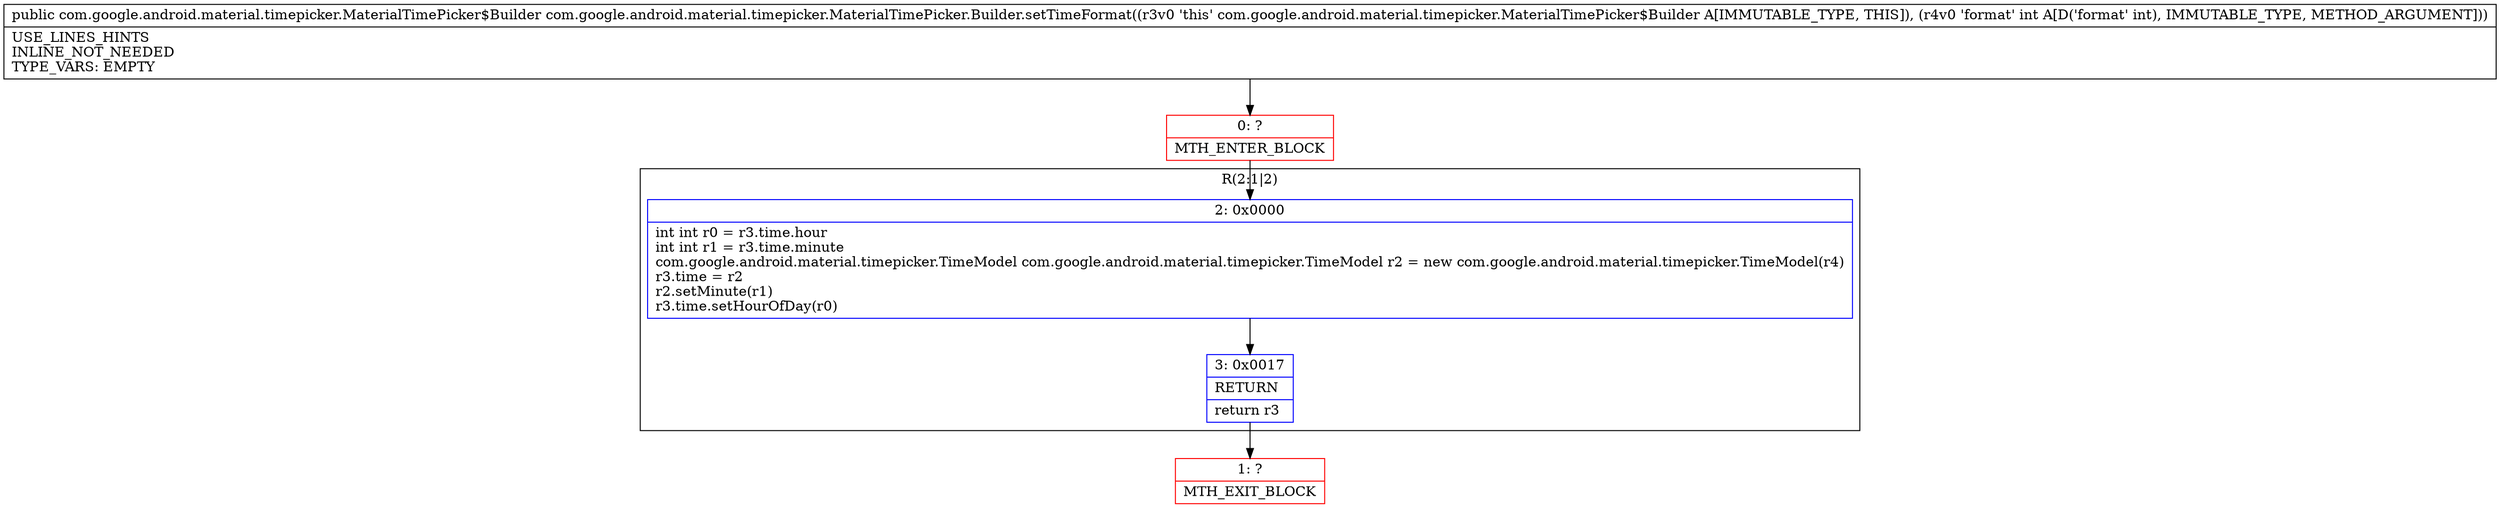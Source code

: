 digraph "CFG forcom.google.android.material.timepicker.MaterialTimePicker.Builder.setTimeFormat(I)Lcom\/google\/android\/material\/timepicker\/MaterialTimePicker$Builder;" {
subgraph cluster_Region_2062308793 {
label = "R(2:1|2)";
node [shape=record,color=blue];
Node_2 [shape=record,label="{2\:\ 0x0000|int int r0 = r3.time.hour\lint int r1 = r3.time.minute\lcom.google.android.material.timepicker.TimeModel com.google.android.material.timepicker.TimeModel r2 = new com.google.android.material.timepicker.TimeModel(r4)\lr3.time = r2\lr2.setMinute(r1)\lr3.time.setHourOfDay(r0)\l}"];
Node_3 [shape=record,label="{3\:\ 0x0017|RETURN\l|return r3\l}"];
}
Node_0 [shape=record,color=red,label="{0\:\ ?|MTH_ENTER_BLOCK\l}"];
Node_1 [shape=record,color=red,label="{1\:\ ?|MTH_EXIT_BLOCK\l}"];
MethodNode[shape=record,label="{public com.google.android.material.timepicker.MaterialTimePicker$Builder com.google.android.material.timepicker.MaterialTimePicker.Builder.setTimeFormat((r3v0 'this' com.google.android.material.timepicker.MaterialTimePicker$Builder A[IMMUTABLE_TYPE, THIS]), (r4v0 'format' int A[D('format' int), IMMUTABLE_TYPE, METHOD_ARGUMENT]))  | USE_LINES_HINTS\lINLINE_NOT_NEEDED\lTYPE_VARS: EMPTY\l}"];
MethodNode -> Node_0;Node_2 -> Node_3;
Node_3 -> Node_1;
Node_0 -> Node_2;
}

